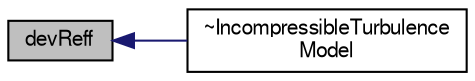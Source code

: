 digraph "devReff"
{
  bgcolor="transparent";
  edge [fontname="FreeSans",fontsize="10",labelfontname="FreeSans",labelfontsize="10"];
  node [fontname="FreeSans",fontsize="10",shape=record];
  rankdir="LR";
  Node17 [label="devReff",height=0.2,width=0.4,color="black", fillcolor="grey75", style="filled", fontcolor="black"];
  Node17 -> Node18 [dir="back",color="midnightblue",fontsize="10",style="solid",fontname="FreeSans"];
  Node18 [label="~IncompressibleTurbulence\lModel",height=0.2,width=0.4,color="black",URL="$a31158.html#ada9ac877eb15f5f277b110deed440aa8",tooltip="Destructor. "];
}
